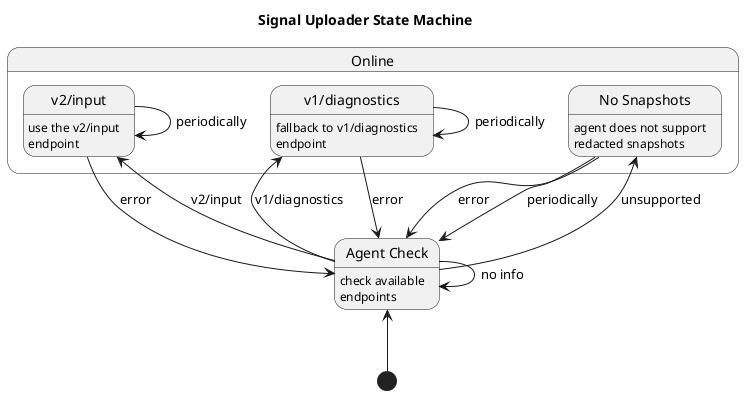 @startuml
title Signal Uploader State Machine

state "Agent Check" as AgentCheck

[*] -u-> AgentCheck

AgentCheck : check available\nendpoints

state Online {
    state "v2/input" as InputV2
    state "v1/diagnostics" as DiagnosticsV1
    state "No Snapshots" as NoSnapshots

    InputV2 : use the v2/input\nendpoint
    DiagnosticsV1 : fallback to v1/diagnostics\nendpoint
    NoSnapshots : agent does not support\nredacted snapshots
}

AgentCheck --> AgentCheck : no info
AgentCheck --> InputV2 : v2/input
AgentCheck --> DiagnosticsV1 : v1/diagnostics
AgentCheck --> NoSnapshots : unsupported

InputV2 --> AgentCheck : error
DiagnosticsV1 --> AgentCheck : error
NoSnapshots --> AgentCheck : error

NoSnapshots --> AgentCheck : periodically

InputV2 --> InputV2 : periodically
DiagnosticsV1 --> DiagnosticsV1 : periodically

@enduml
